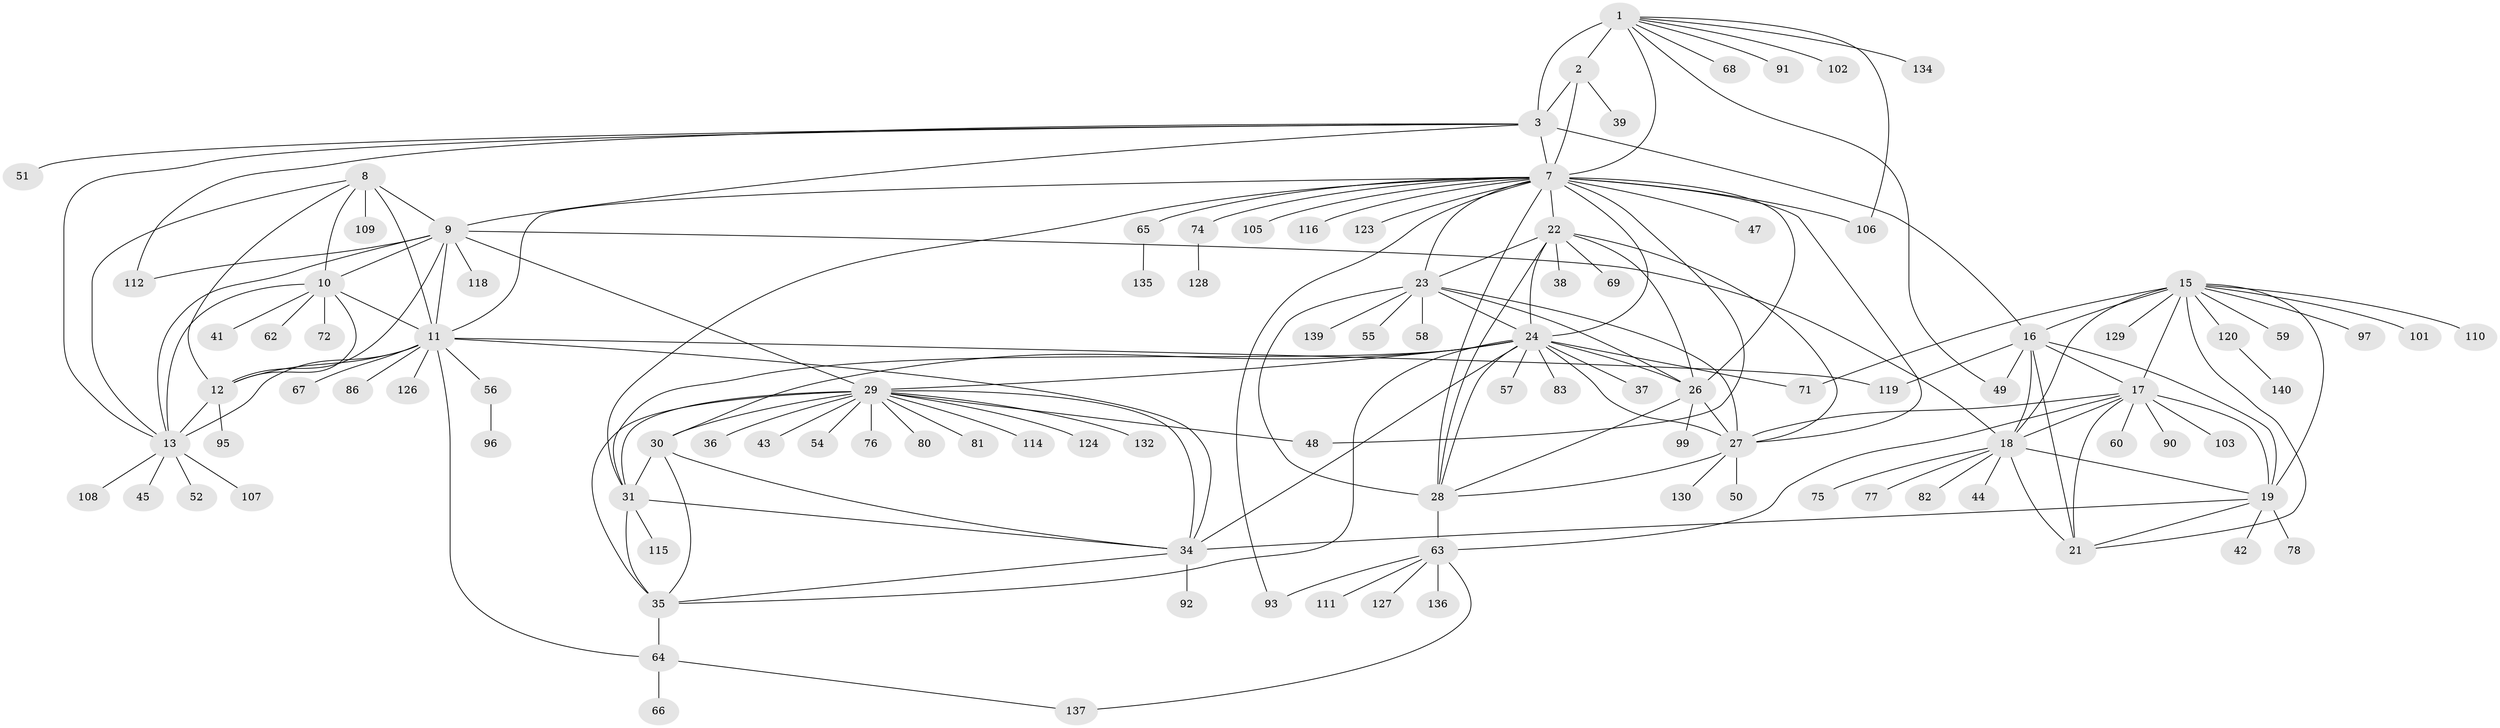 // Generated by graph-tools (version 1.1) at 2025/52/02/27/25 19:52:21]
// undirected, 108 vertices, 173 edges
graph export_dot {
graph [start="1"]
  node [color=gray90,style=filled];
  1 [super="+5"];
  2 [super="+6"];
  3 [super="+4"];
  7 [super="+25"];
  8 [super="+40"];
  9 [super="+85"];
  10 [super="+53"];
  11 [super="+14"];
  12 [super="+84"];
  13 [super="+138"];
  15 [super="+88"];
  16;
  17 [super="+20"];
  18 [super="+61"];
  19 [super="+98"];
  21 [super="+89"];
  22 [super="+122"];
  23;
  24 [super="+32"];
  26 [super="+121"];
  27;
  28 [super="+70"];
  29 [super="+33"];
  30 [super="+46"];
  31 [super="+73"];
  34 [super="+94"];
  35 [super="+113"];
  36;
  37;
  38;
  39;
  41;
  42 [super="+79"];
  43;
  44;
  45;
  47;
  48;
  49;
  50;
  51;
  52;
  54;
  55;
  56;
  57;
  58;
  59;
  60;
  62;
  63 [super="+104"];
  64;
  65;
  66;
  67;
  68;
  69;
  71;
  72;
  74 [super="+125"];
  75 [super="+117"];
  76 [super="+87"];
  77;
  78;
  80;
  81;
  82;
  83;
  86;
  90;
  91 [super="+133"];
  92;
  93;
  95 [super="+100"];
  96;
  97;
  99;
  101;
  102;
  103;
  105;
  106 [super="+131"];
  107;
  108;
  109;
  110;
  111;
  112;
  114;
  115;
  116;
  118;
  119;
  120;
  123;
  124;
  126;
  127;
  128;
  129;
  130;
  132;
  134;
  135;
  136;
  137;
  139;
  140;
  1 -- 2 [weight=4];
  1 -- 3 [weight=4];
  1 -- 7 [weight=2];
  1 -- 68;
  1 -- 91;
  1 -- 102;
  1 -- 106;
  1 -- 134;
  1 -- 49;
  2 -- 3 [weight=4];
  2 -- 7 [weight=2];
  2 -- 39;
  3 -- 7 [weight=2];
  3 -- 16;
  3 -- 51;
  3 -- 112;
  3 -- 13;
  3 -- 9;
  7 -- 31;
  7 -- 47;
  7 -- 48;
  7 -- 65;
  7 -- 74;
  7 -- 93;
  7 -- 116;
  7 -- 27;
  7 -- 105;
  7 -- 106;
  7 -- 11;
  7 -- 22;
  7 -- 23;
  7 -- 24;
  7 -- 26 [weight=2];
  7 -- 123;
  7 -- 28;
  8 -- 9;
  8 -- 10;
  8 -- 11 [weight=2];
  8 -- 12;
  8 -- 13;
  8 -- 109;
  9 -- 10;
  9 -- 11 [weight=2];
  9 -- 12;
  9 -- 13;
  9 -- 18;
  9 -- 29;
  9 -- 112;
  9 -- 118;
  10 -- 11 [weight=2];
  10 -- 12;
  10 -- 13;
  10 -- 41;
  10 -- 62;
  10 -- 72;
  11 -- 12 [weight=2];
  11 -- 13 [weight=2];
  11 -- 67;
  11 -- 119;
  11 -- 126;
  11 -- 64;
  11 -- 34;
  11 -- 86;
  11 -- 56;
  12 -- 13;
  12 -- 95;
  13 -- 45;
  13 -- 52;
  13 -- 107;
  13 -- 108;
  15 -- 16;
  15 -- 17 [weight=2];
  15 -- 18;
  15 -- 19;
  15 -- 21;
  15 -- 59;
  15 -- 71;
  15 -- 97;
  15 -- 101;
  15 -- 110;
  15 -- 120;
  15 -- 129;
  16 -- 17 [weight=2];
  16 -- 18;
  16 -- 19;
  16 -- 21;
  16 -- 49;
  16 -- 119;
  17 -- 18 [weight=2];
  17 -- 19 [weight=2];
  17 -- 21 [weight=2];
  17 -- 27;
  17 -- 60;
  17 -- 63;
  17 -- 90;
  17 -- 103;
  18 -- 19;
  18 -- 21;
  18 -- 44;
  18 -- 75;
  18 -- 77;
  18 -- 82;
  19 -- 21;
  19 -- 34;
  19 -- 42;
  19 -- 78;
  22 -- 23;
  22 -- 24;
  22 -- 26;
  22 -- 27;
  22 -- 28;
  22 -- 38;
  22 -- 69;
  23 -- 24;
  23 -- 26;
  23 -- 27;
  23 -- 28;
  23 -- 55;
  23 -- 58;
  23 -- 139;
  24 -- 26;
  24 -- 27;
  24 -- 28;
  24 -- 37;
  24 -- 57;
  24 -- 83;
  24 -- 34;
  24 -- 35;
  24 -- 71;
  24 -- 29 [weight=2];
  24 -- 30;
  24 -- 31;
  26 -- 27;
  26 -- 28;
  26 -- 99;
  27 -- 28;
  27 -- 50;
  27 -- 130;
  28 -- 63;
  29 -- 30 [weight=2];
  29 -- 31 [weight=2];
  29 -- 34 [weight=2];
  29 -- 35 [weight=2];
  29 -- 36;
  29 -- 76;
  29 -- 114;
  29 -- 132;
  29 -- 43;
  29 -- 48;
  29 -- 80;
  29 -- 81;
  29 -- 54;
  29 -- 124;
  30 -- 31;
  30 -- 34;
  30 -- 35;
  31 -- 34;
  31 -- 35;
  31 -- 115;
  34 -- 35;
  34 -- 92;
  35 -- 64;
  56 -- 96;
  63 -- 93;
  63 -- 111;
  63 -- 127;
  63 -- 136;
  63 -- 137;
  64 -- 66;
  64 -- 137;
  65 -- 135;
  74 -- 128;
  120 -- 140;
}
